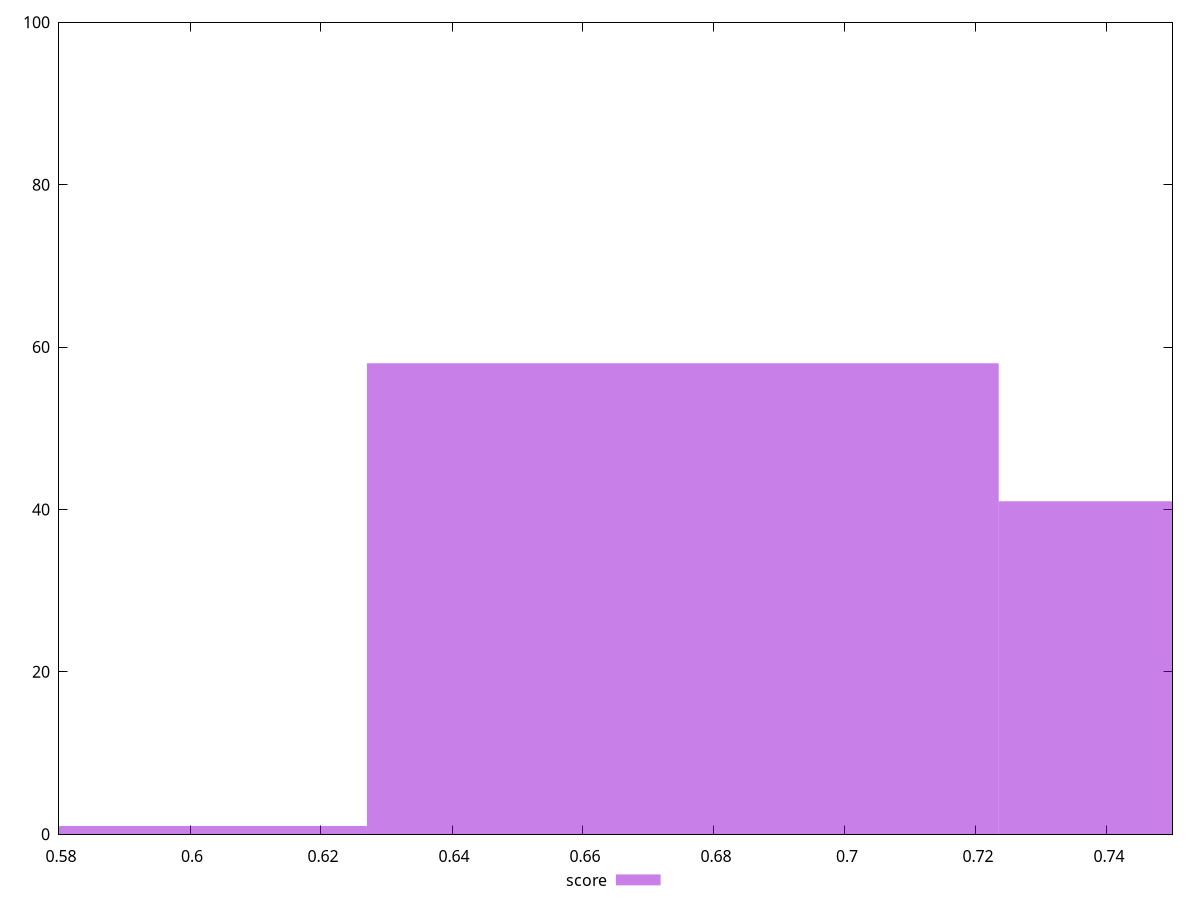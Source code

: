 reset

$score <<EOF
0.6752354569552833 58
0.7716976650917523 41
0.5787732488188142 1
EOF

set key outside below
set boxwidth 0.09646220813646904
set xrange [0.58:0.75]
set yrange [0:100]
set trange [0:100]
set style fill transparent solid 0.5 noborder
set terminal svg size 640, 490 enhanced background rgb 'white'
set output "report_00018_2021-02-10T15-25-16.877Z/uses-webp-images/samples/pages+cached/score/histogram.svg"

plot $score title "score" with boxes

reset

